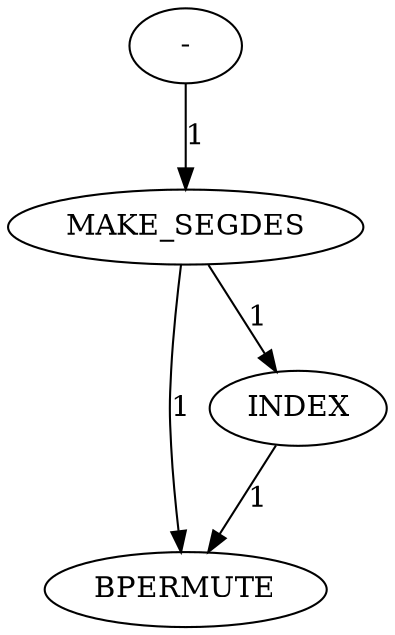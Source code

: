 digraph {
	convex_hull_large_rl_INST_5361 [label=MAKE_SEGDES cost=86]
	convex_hull_large_rl_INST_5374 [label=BPERMUTE cost=860]
	convex_hull_large_rl_INST_5366 [label=INDEX cost=258]
	convex_hull_large_rl_INST_5360 [label="-" cost=2150]
	convex_hull_large_rl_INST_5361 -> convex_hull_large_rl_INST_5366 [label=1 cost=1]
	convex_hull_large_rl_INST_5361 -> convex_hull_large_rl_INST_5374 [label=1 cost=1]
	convex_hull_large_rl_INST_5366 -> convex_hull_large_rl_INST_5374 [label=1 cost=1]
	convex_hull_large_rl_INST_5360 -> convex_hull_large_rl_INST_5361 [label=1 cost=1]
}
